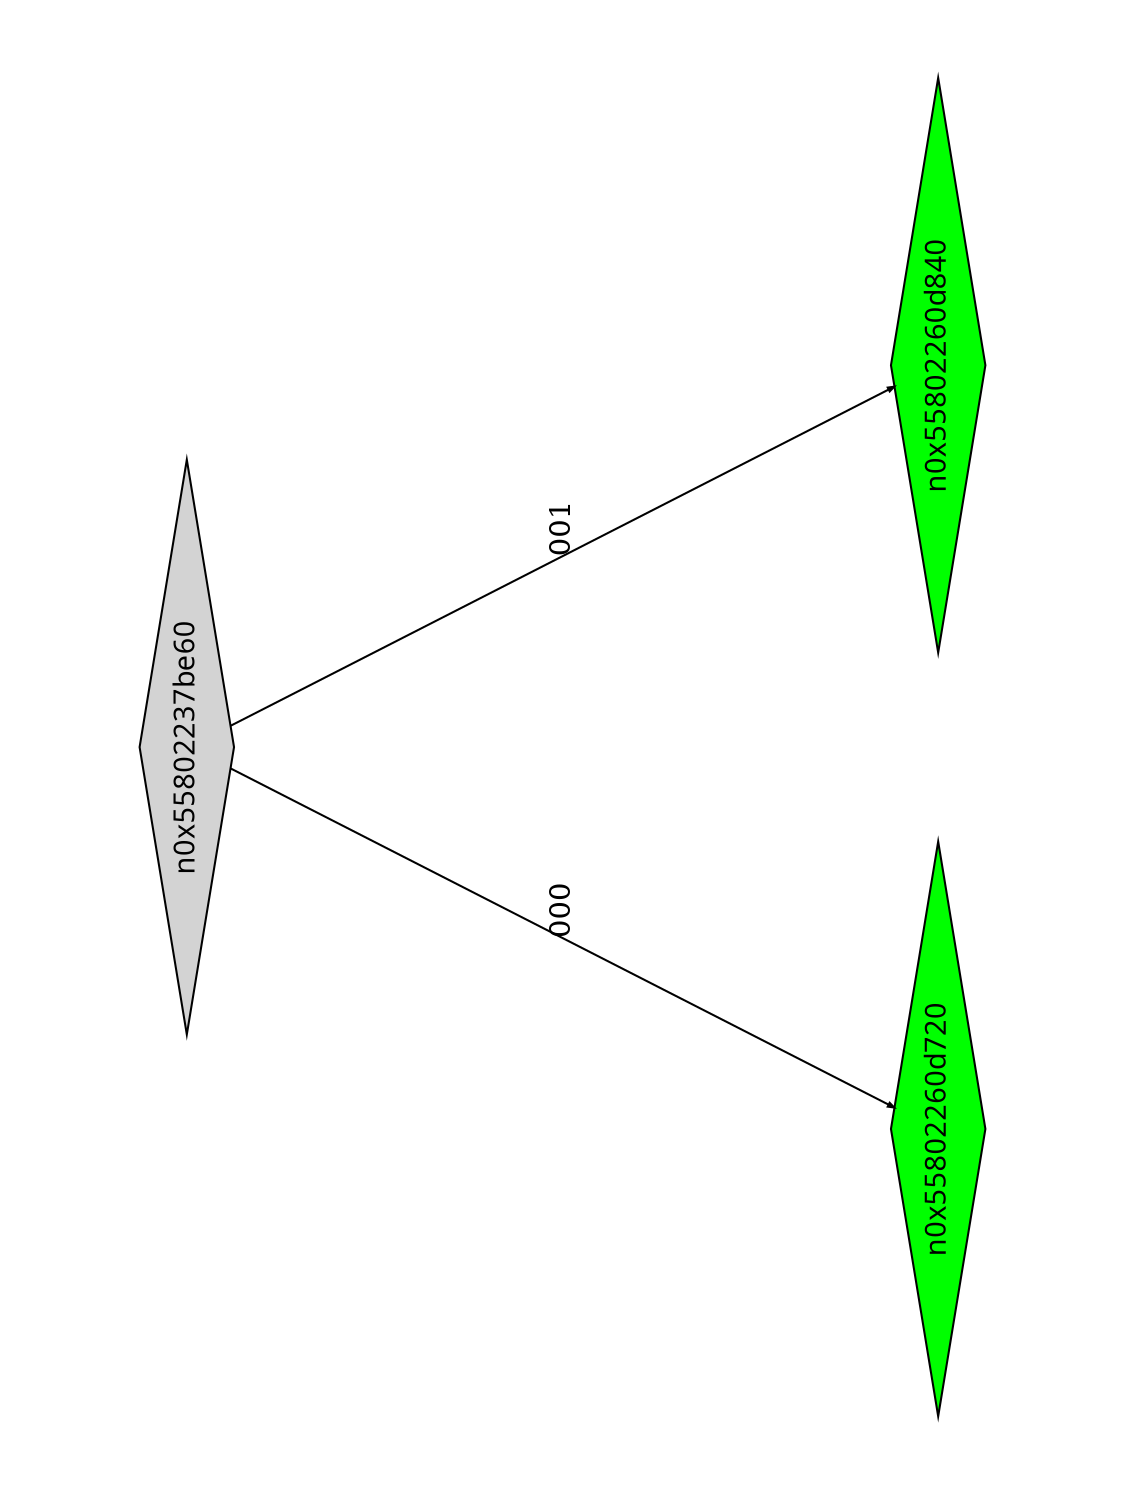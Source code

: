 digraph G {
	size="10,7.5";
	ratio=fill;
	rotate=90;
	center = "true";
	node [style="filled",width=.1,height=.1,fontname="Terminus"]
	edge [arrowsize=.3]
	n0x55802237be60 [shape=diamond];
	n0x55802237be60 -> n0x55802260d720 [label=000];
	n0x55802237be60 -> n0x55802260d840 [label=001];
	n0x55802260d840 [shape=diamond,fillcolor=green];
	n0x55802260d720 [shape=diamond,fillcolor=green];
}
